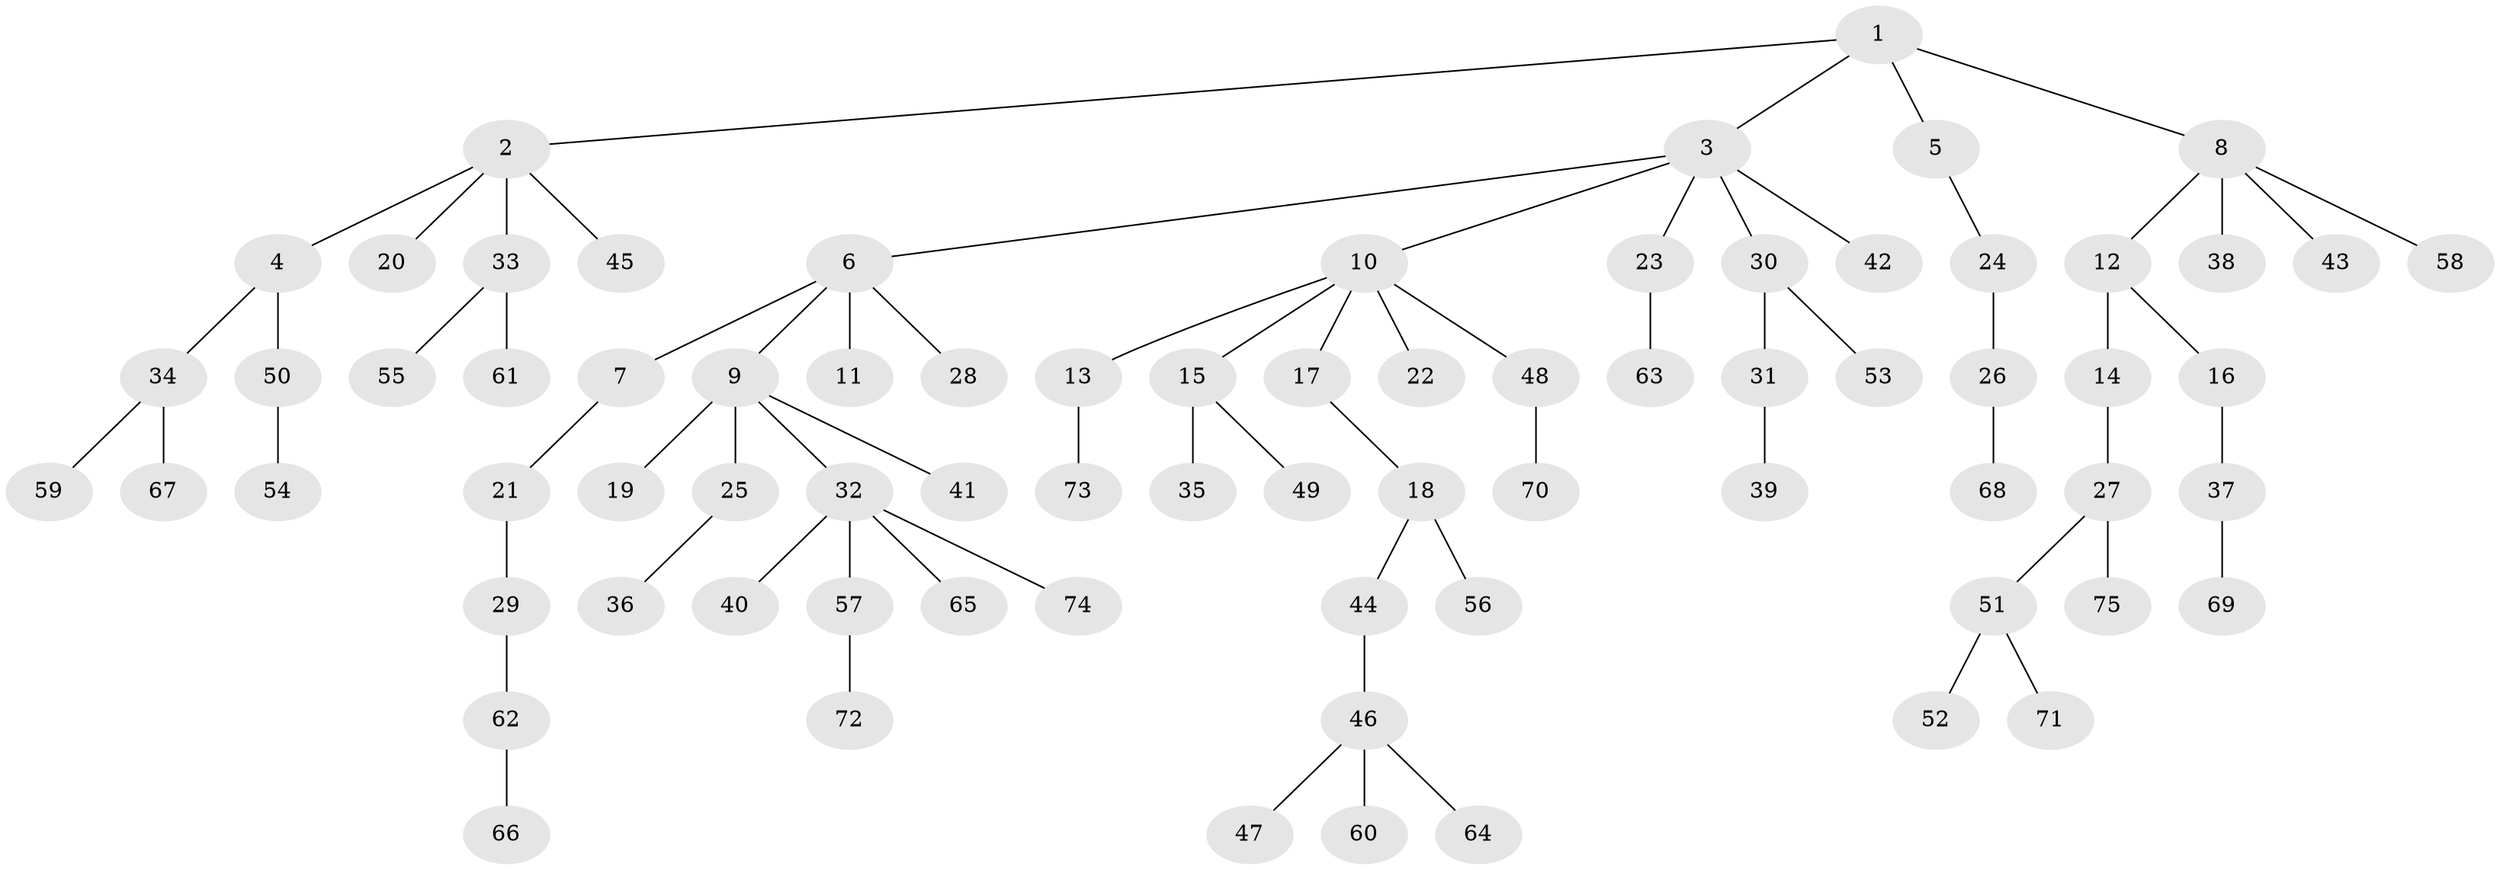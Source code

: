 // coarse degree distribution, {4: 0.1, 3: 0.13333333333333333, 2: 0.36666666666666664, 1: 0.4}
// Generated by graph-tools (version 1.1) at 2025/51/03/04/25 22:51:40]
// undirected, 75 vertices, 74 edges
graph export_dot {
  node [color=gray90,style=filled];
  1;
  2;
  3;
  4;
  5;
  6;
  7;
  8;
  9;
  10;
  11;
  12;
  13;
  14;
  15;
  16;
  17;
  18;
  19;
  20;
  21;
  22;
  23;
  24;
  25;
  26;
  27;
  28;
  29;
  30;
  31;
  32;
  33;
  34;
  35;
  36;
  37;
  38;
  39;
  40;
  41;
  42;
  43;
  44;
  45;
  46;
  47;
  48;
  49;
  50;
  51;
  52;
  53;
  54;
  55;
  56;
  57;
  58;
  59;
  60;
  61;
  62;
  63;
  64;
  65;
  66;
  67;
  68;
  69;
  70;
  71;
  72;
  73;
  74;
  75;
  1 -- 2;
  1 -- 3;
  1 -- 5;
  1 -- 8;
  2 -- 4;
  2 -- 20;
  2 -- 33;
  2 -- 45;
  3 -- 6;
  3 -- 10;
  3 -- 23;
  3 -- 30;
  3 -- 42;
  4 -- 34;
  4 -- 50;
  5 -- 24;
  6 -- 7;
  6 -- 9;
  6 -- 11;
  6 -- 28;
  7 -- 21;
  8 -- 12;
  8 -- 38;
  8 -- 43;
  8 -- 58;
  9 -- 19;
  9 -- 25;
  9 -- 32;
  9 -- 41;
  10 -- 13;
  10 -- 15;
  10 -- 17;
  10 -- 22;
  10 -- 48;
  12 -- 14;
  12 -- 16;
  13 -- 73;
  14 -- 27;
  15 -- 35;
  15 -- 49;
  16 -- 37;
  17 -- 18;
  18 -- 44;
  18 -- 56;
  21 -- 29;
  23 -- 63;
  24 -- 26;
  25 -- 36;
  26 -- 68;
  27 -- 51;
  27 -- 75;
  29 -- 62;
  30 -- 31;
  30 -- 53;
  31 -- 39;
  32 -- 40;
  32 -- 57;
  32 -- 65;
  32 -- 74;
  33 -- 55;
  33 -- 61;
  34 -- 59;
  34 -- 67;
  37 -- 69;
  44 -- 46;
  46 -- 47;
  46 -- 60;
  46 -- 64;
  48 -- 70;
  50 -- 54;
  51 -- 52;
  51 -- 71;
  57 -- 72;
  62 -- 66;
}
